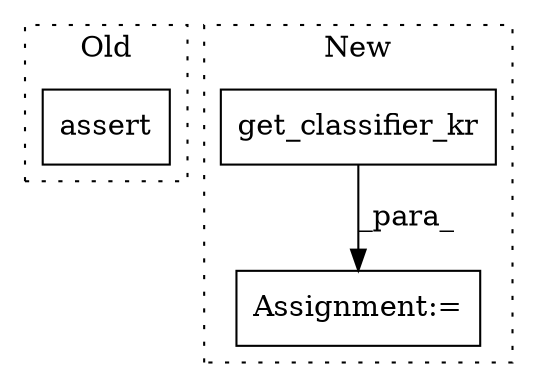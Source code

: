 digraph G {
subgraph cluster0 {
1 [label="assert" a="32" s="8980,9041" l="11,1" shape="box"];
label = "Old";
style="dotted";
}
subgraph cluster1 {
2 [label="get_classifier_kr" a="32" s="8577" l="19" shape="box"];
3 [label="Assignment:=" a="7" s="8576" l="1" shape="box"];
label = "New";
style="dotted";
}
2 -> 3 [label="_para_"];
}